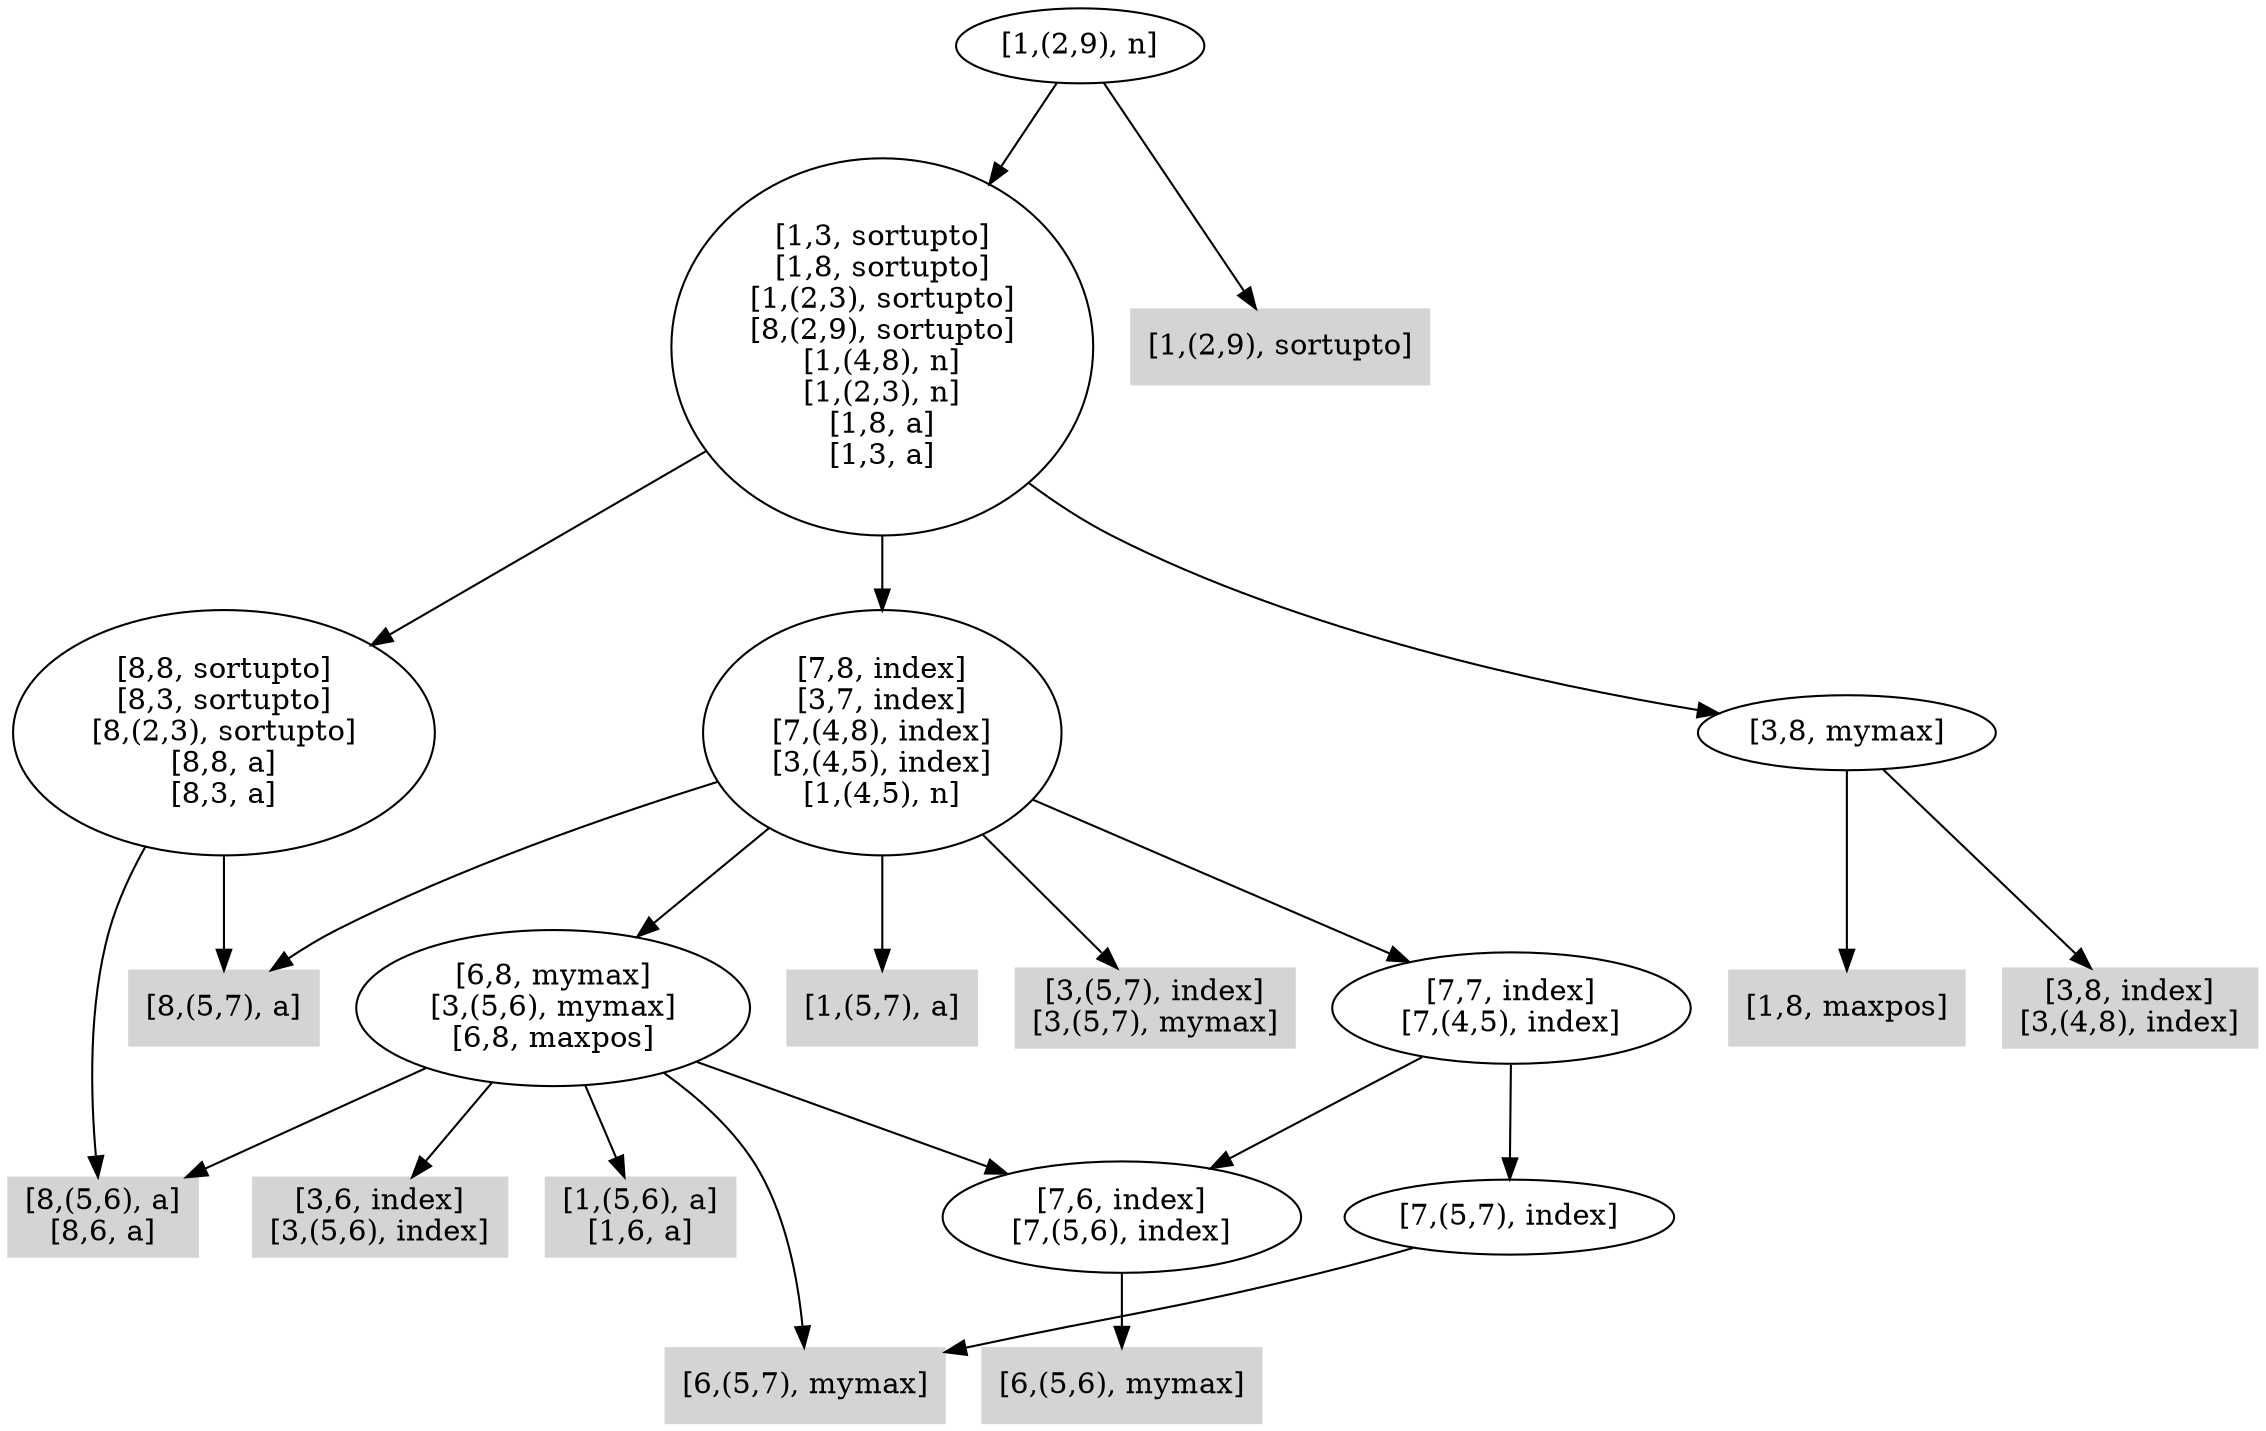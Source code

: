 digraph {
0 [shape=box,style=filled,color=".0 .0 .83",label="[1,(5,6), a]\n[1,6, a]"];
1 [shape=box,style=filled,color=".0 .0 .83",label="[1,(5,7), a]"];
2 [shape=box,style=filled,color=".0 .0 .83",label="[8,(5,6), a]\n[8,6, a]"];
3 [shape=box,style=filled,color=".0 .0 .83",label="[8,(5,7), a]"];
4 [label="[8,8, sortupto]\n[8,3, sortupto]\n[8,(2,3), sortupto]\n[8,8, a]\n[8,3, a]"];
5 [shape=box,style=filled,color=".0 .0 .83",label="[6,(5,7), mymax]"];
6 [shape=box,style=filled,color=".0 .0 .83",label="[6,(5,6), mymax]"];
7 [shape=box,style=filled,color=".0 .0 .83",label="[3,6, index]\n[3,(5,6), index]"];
8 [label="[7,6, index]\n[7,(5,6), index]"];
9 [label="[6,8, mymax]\n[3,(5,6), mymax]\n[6,8, maxpos]"];
10 [shape=box,style=filled,color=".0 .0 .83",label="[3,(5,7), index]\n[3,(5,7), mymax]"];
11 [label="[7,(5,7), index]"];
12 [label="[7,7, index]\n[7,(4,5), index]"];
13 [label="[7,8, index]\n[3,7, index]\n[7,(4,8), index]\n[3,(4,5), index]\n[1,(4,5), n]"];
14 [shape=box,style=filled,color=".0 .0 .83",label="[1,8, maxpos]"];
15 [shape=box,style=filled,color=".0 .0 .83",label="[3,8, index]\n[3,(4,8), index]"];
16 [label="[3,8, mymax]"];
17 [label="[1,3, sortupto]\n[1,8, sortupto]\n[1,(2,3), sortupto]\n[8,(2,9), sortupto]\n[1,(4,8), n]\n[1,(2,3), n]\n[1,8, a]\n[1,3, a]"];
18 [shape=box,style=filled,color=".0 .0 0.83",label="[1,(2,9), sortupto]"];
19 [label="[1,(2,9), n]"];
4 -> 2;
4 -> 3;
8 -> 6;
9 -> 0;
9 -> 2;
9 -> 5;
9 -> 7;
9 -> 8;
11 -> 5;
12 -> 8;
12 -> 11;
13 -> 1;
13 -> 3;
13 -> 9;
13 -> 10;
#13 -> 11;
13 -> 12;
16 -> 14;
16 -> 15;
17 -> 4;
17 -> 13;
17 -> 16;
19 -> 17;
19 -> 18;
}
